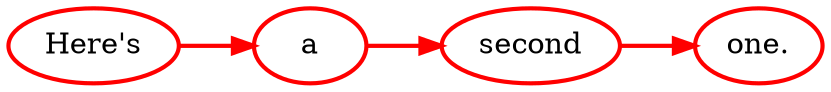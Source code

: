 digraph graph2 {
  graph [rankdir=LR]
  node [color=red, penwidth=2]
  edge [color=red, penwidth=2]
  "Here's" -> "a" -> "second" -> "one."
}

